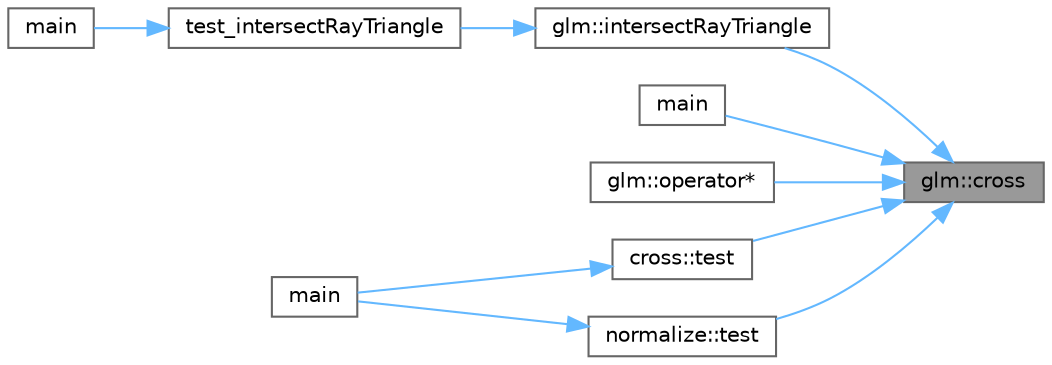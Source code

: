 digraph "glm::cross"
{
 // LATEX_PDF_SIZE
  bgcolor="transparent";
  edge [fontname=Helvetica,fontsize=10,labelfontname=Helvetica,labelfontsize=10];
  node [fontname=Helvetica,fontsize=10,shape=box,height=0.2,width=0.4];
  rankdir="RL";
  Node1 [id="Node000001",label="glm::cross",height=0.2,width=0.4,color="gray40", fillcolor="grey60", style="filled", fontcolor="black",tooltip=" "];
  Node1 -> Node2 [id="edge1_Node000001_Node000002",dir="back",color="steelblue1",style="solid",tooltip=" "];
  Node2 [id="Node000002",label="glm::intersectRayTriangle",height=0.2,width=0.4,color="grey40", fillcolor="white", style="filled",URL="$group__gtx__intersect.html#ga65bf2c594482f04881c36bc761f9e946",tooltip=" "];
  Node2 -> Node3 [id="edge2_Node000002_Node000003",dir="back",color="steelblue1",style="solid",tooltip=" "];
  Node3 [id="Node000003",label="test_intersectRayTriangle",height=0.2,width=0.4,color="grey40", fillcolor="white", style="filled",URL="$_classes_2lib_2glm_2test_2gtx_2gtx__intersect_8cpp.html#a74209133ac680e03ad083aef1e042402",tooltip=" "];
  Node3 -> Node4 [id="edge3_Node000003_Node000004",dir="back",color="steelblue1",style="solid",tooltip=" "];
  Node4 [id="Node000004",label="main",height=0.2,width=0.4,color="grey40", fillcolor="white", style="filled",URL="$_classes_2lib_2glm_2test_2gtx_2gtx__intersect_8cpp.html#ae66f6b31b5ad750f1fe042a706a4e3d4",tooltip=" "];
  Node1 -> Node5 [id="edge4_Node000001_Node000005",dir="back",color="steelblue1",style="solid",tooltip=" "];
  Node5 [id="Node000005",label="main",height=0.2,width=0.4,color="grey40", fillcolor="white", style="filled",URL="$_classes_2lib_2glm_2test_2gtx_2gtx__exterior__product_8cpp.html#ae66f6b31b5ad750f1fe042a706a4e3d4",tooltip=" "];
  Node1 -> Node6 [id="edge5_Node000001_Node000006",dir="back",color="steelblue1",style="solid",tooltip=" "];
  Node6 [id="Node000006",label="glm::operator*",height=0.2,width=0.4,color="grey40", fillcolor="white", style="filled",URL="$namespaceglm.html#af28731a40a5171bd240cf5c65e52e573",tooltip=" "];
  Node1 -> Node7 [id="edge6_Node000001_Node000007",dir="back",color="steelblue1",style="solid",tooltip=" "];
  Node7 [id="Node000007",label="cross::test",height=0.2,width=0.4,color="grey40", fillcolor="white", style="filled",URL="$namespacecross.html#afa9e81fb7c3dcc0e6cf3a69d79ca2249",tooltip=" "];
  Node7 -> Node8 [id="edge7_Node000007_Node000008",dir="back",color="steelblue1",style="solid",tooltip=" "];
  Node8 [id="Node000008",label="main",height=0.2,width=0.4,color="grey40", fillcolor="white", style="filled",URL="$_classes_2lib_2glm_2test_2core_2core__func__geometric_8cpp.html#ae66f6b31b5ad750f1fe042a706a4e3d4",tooltip=" "];
  Node1 -> Node9 [id="edge8_Node000001_Node000009",dir="back",color="steelblue1",style="solid",tooltip=" "];
  Node9 [id="Node000009",label="normalize::test",height=0.2,width=0.4,color="grey40", fillcolor="white", style="filled",URL="$namespacenormalize.html#ac96fc0956a705fe7339415fc74fdbb03",tooltip=" "];
  Node9 -> Node8 [id="edge9_Node000009_Node000008",dir="back",color="steelblue1",style="solid",tooltip=" "];
}
